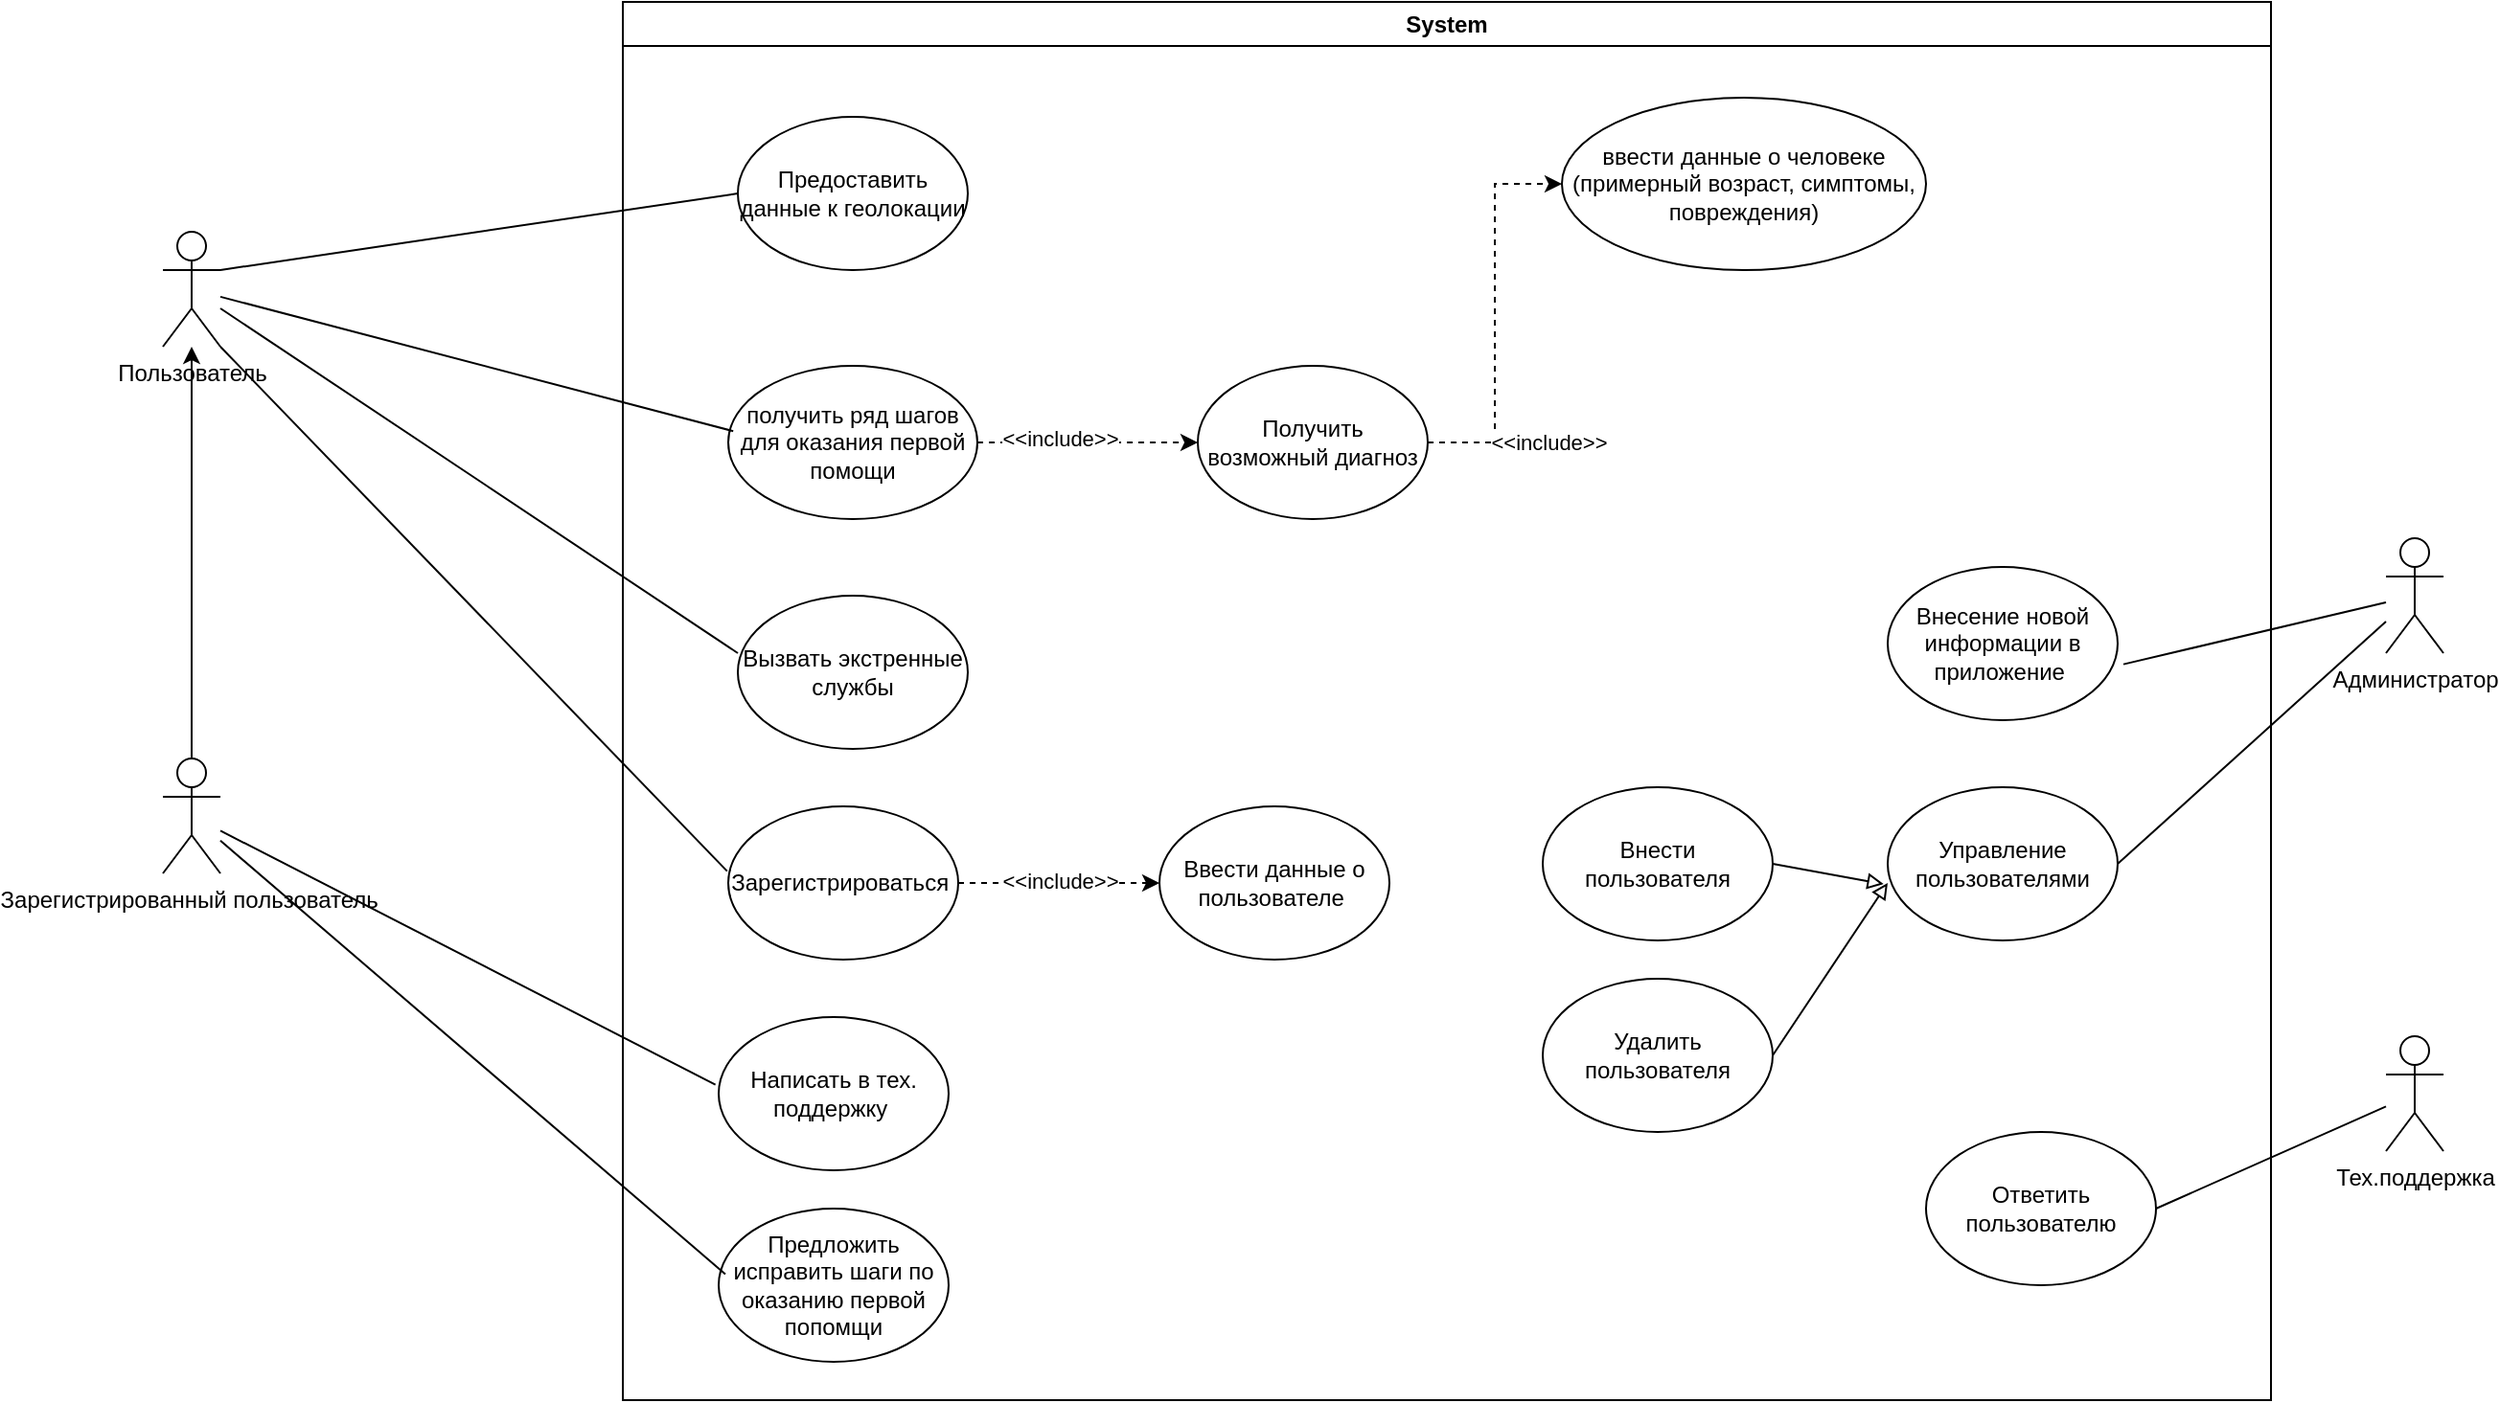 <mxfile version="26.0.3">
  <diagram name="Страница — 1" id="YJ285yF_Hj-oV2c_umj6">
    <mxGraphModel dx="1488" dy="762" grid="1" gridSize="10" guides="1" tooltips="1" connect="1" arrows="1" fold="1" page="1" pageScale="1" pageWidth="827" pageHeight="1169" math="0" shadow="0">
      <root>
        <mxCell id="0" />
        <mxCell id="1" parent="0" />
        <mxCell id="dRO05HRyYeka43NntyVJ-1" value="Пользователь" style="shape=umlActor;verticalLabelPosition=bottom;verticalAlign=top;html=1;outlineConnect=0;" vertex="1" parent="1">
          <mxGeometry x="170" y="250" width="30" height="60" as="geometry" />
        </mxCell>
        <mxCell id="dRO05HRyYeka43NntyVJ-2" value="System" style="swimlane;whiteSpace=wrap;html=1;" vertex="1" parent="1">
          <mxGeometry x="410" y="130" width="860" height="730" as="geometry" />
        </mxCell>
        <mxCell id="dRO05HRyYeka43NntyVJ-9" value="получить ряд шагов для оказания первой помощи" style="ellipse;whiteSpace=wrap;html=1;" vertex="1" parent="dRO05HRyYeka43NntyVJ-2">
          <mxGeometry x="55" y="190" width="130" height="80" as="geometry" />
        </mxCell>
        <mxCell id="dRO05HRyYeka43NntyVJ-11" style="edgeStyle=orthogonalEdgeStyle;rounded=0;orthogonalLoop=1;jettySize=auto;html=1;entryX=0;entryY=0.5;entryDx=0;entryDy=0;dashed=1;" edge="1" parent="dRO05HRyYeka43NntyVJ-2" source="dRO05HRyYeka43NntyVJ-8" target="dRO05HRyYeka43NntyVJ-10">
          <mxGeometry relative="1" as="geometry" />
        </mxCell>
        <mxCell id="dRO05HRyYeka43NntyVJ-13" value="&amp;lt;&amp;lt;include&amp;gt;&amp;gt;" style="edgeLabel;html=1;align=center;verticalAlign=middle;resizable=0;points=[];" vertex="1" connectable="0" parent="dRO05HRyYeka43NntyVJ-11">
          <mxGeometry x="-0.703" y="-4" relative="1" as="geometry">
            <mxPoint x="32" y="-4" as="offset" />
          </mxGeometry>
        </mxCell>
        <mxCell id="dRO05HRyYeka43NntyVJ-8" value="Получить возможный диагноз" style="ellipse;whiteSpace=wrap;html=1;" vertex="1" parent="dRO05HRyYeka43NntyVJ-2">
          <mxGeometry x="300" y="190" width="120" height="80" as="geometry" />
        </mxCell>
        <mxCell id="dRO05HRyYeka43NntyVJ-10" value="ввести данные о человеке (примерный возраст, симптомы, повреждения)" style="ellipse;whiteSpace=wrap;html=1;" vertex="1" parent="dRO05HRyYeka43NntyVJ-2">
          <mxGeometry x="490" y="50" width="190" height="90" as="geometry" />
        </mxCell>
        <mxCell id="dRO05HRyYeka43NntyVJ-18" style="edgeStyle=orthogonalEdgeStyle;rounded=0;orthogonalLoop=1;jettySize=auto;html=1;entryX=0;entryY=0.5;entryDx=0;entryDy=0;dashed=1;" edge="1" parent="dRO05HRyYeka43NntyVJ-2" source="dRO05HRyYeka43NntyVJ-9" target="dRO05HRyYeka43NntyVJ-8">
          <mxGeometry relative="1" as="geometry" />
        </mxCell>
        <mxCell id="dRO05HRyYeka43NntyVJ-20" value="&amp;lt;&amp;lt;include&amp;gt;&amp;gt;" style="edgeLabel;html=1;align=center;verticalAlign=middle;resizable=0;points=[];" vertex="1" connectable="0" parent="dRO05HRyYeka43NntyVJ-18">
          <mxGeometry x="-0.258" y="-4" relative="1" as="geometry">
            <mxPoint y="-6" as="offset" />
          </mxGeometry>
        </mxCell>
        <mxCell id="dRO05HRyYeka43NntyVJ-21" value="Предоставить данные к геолокации" style="ellipse;whiteSpace=wrap;html=1;" vertex="1" parent="dRO05HRyYeka43NntyVJ-2">
          <mxGeometry x="60" y="60" width="120" height="80" as="geometry" />
        </mxCell>
        <mxCell id="dRO05HRyYeka43NntyVJ-22" value="Вызвать экстренные службы" style="ellipse;whiteSpace=wrap;html=1;" vertex="1" parent="dRO05HRyYeka43NntyVJ-2">
          <mxGeometry x="60" y="310" width="120" height="80" as="geometry" />
        </mxCell>
        <mxCell id="dRO05HRyYeka43NntyVJ-28" value="Написать в тех. поддержку&amp;nbsp;" style="ellipse;whiteSpace=wrap;html=1;" vertex="1" parent="dRO05HRyYeka43NntyVJ-2">
          <mxGeometry x="50" y="530" width="120" height="80" as="geometry" />
        </mxCell>
        <mxCell id="dRO05HRyYeka43NntyVJ-29" value="Предложить исправить шаги по оказанию первой попомщи" style="ellipse;whiteSpace=wrap;html=1;" vertex="1" parent="dRO05HRyYeka43NntyVJ-2">
          <mxGeometry x="50" y="630" width="120" height="80" as="geometry" />
        </mxCell>
        <mxCell id="dRO05HRyYeka43NntyVJ-56" value="" style="edgeStyle=orthogonalEdgeStyle;rounded=0;orthogonalLoop=1;jettySize=auto;html=1;dashed=1;" edge="1" parent="dRO05HRyYeka43NntyVJ-2" source="dRO05HRyYeka43NntyVJ-53" target="dRO05HRyYeka43NntyVJ-55">
          <mxGeometry relative="1" as="geometry" />
        </mxCell>
        <mxCell id="dRO05HRyYeka43NntyVJ-57" value="&amp;lt;&amp;lt;include&amp;gt;&amp;gt;" style="edgeLabel;html=1;align=center;verticalAlign=middle;resizable=0;points=[];" vertex="1" connectable="0" parent="dRO05HRyYeka43NntyVJ-56">
          <mxGeometry x="-0.002" y="1" relative="1" as="geometry">
            <mxPoint as="offset" />
          </mxGeometry>
        </mxCell>
        <mxCell id="dRO05HRyYeka43NntyVJ-53" value="Зарегистрироваться&amp;nbsp;" style="ellipse;whiteSpace=wrap;html=1;" vertex="1" parent="dRO05HRyYeka43NntyVJ-2">
          <mxGeometry x="55" y="420" width="120" height="80" as="geometry" />
        </mxCell>
        <mxCell id="dRO05HRyYeka43NntyVJ-55" value="Ввести данные о пользователе&amp;nbsp;" style="ellipse;whiteSpace=wrap;html=1;" vertex="1" parent="dRO05HRyYeka43NntyVJ-2">
          <mxGeometry x="280" y="420" width="120" height="80" as="geometry" />
        </mxCell>
        <mxCell id="dRO05HRyYeka43NntyVJ-26" value="Внесение новой информации в приложение&amp;nbsp;" style="ellipse;whiteSpace=wrap;html=1;" vertex="1" parent="dRO05HRyYeka43NntyVJ-2">
          <mxGeometry x="660" y="295" width="120" height="80" as="geometry" />
        </mxCell>
        <mxCell id="dRO05HRyYeka43NntyVJ-33" value="Ответить пользователю" style="ellipse;whiteSpace=wrap;html=1;" vertex="1" parent="dRO05HRyYeka43NntyVJ-2">
          <mxGeometry x="680" y="590" width="120" height="80" as="geometry" />
        </mxCell>
        <mxCell id="dRO05HRyYeka43NntyVJ-44" value="Управление пользователями" style="ellipse;whiteSpace=wrap;html=1;" vertex="1" parent="dRO05HRyYeka43NntyVJ-2">
          <mxGeometry x="660" y="410" width="120" height="80" as="geometry" />
        </mxCell>
        <mxCell id="dRO05HRyYeka43NntyVJ-46" value="Удалить пользователя" style="ellipse;whiteSpace=wrap;html=1;" vertex="1" parent="dRO05HRyYeka43NntyVJ-2">
          <mxGeometry x="480" y="510" width="120" height="80" as="geometry" />
        </mxCell>
        <mxCell id="dRO05HRyYeka43NntyVJ-47" value="Внести пользователя" style="ellipse;whiteSpace=wrap;html=1;" vertex="1" parent="dRO05HRyYeka43NntyVJ-2">
          <mxGeometry x="480" y="410" width="120" height="80" as="geometry" />
        </mxCell>
        <mxCell id="dRO05HRyYeka43NntyVJ-50" value="" style="endArrow=block;html=1;rounded=0;exitX=1;exitY=0.5;exitDx=0;exitDy=0;entryX=0;entryY=0.625;entryDx=0;entryDy=0;entryPerimeter=0;endFill=0;" edge="1" parent="dRO05HRyYeka43NntyVJ-2" source="dRO05HRyYeka43NntyVJ-46" target="dRO05HRyYeka43NntyVJ-44">
          <mxGeometry width="50" height="50" relative="1" as="geometry">
            <mxPoint x="480" y="710" as="sourcePoint" />
            <mxPoint x="530" y="660" as="targetPoint" />
          </mxGeometry>
        </mxCell>
        <mxCell id="dRO05HRyYeka43NntyVJ-51" value="" style="endArrow=block;html=1;rounded=0;exitX=1;exitY=0.5;exitDx=0;exitDy=0;entryX=-0.018;entryY=0.632;entryDx=0;entryDy=0;entryPerimeter=0;endFill=0;" edge="1" parent="dRO05HRyYeka43NntyVJ-2" source="dRO05HRyYeka43NntyVJ-47" target="dRO05HRyYeka43NntyVJ-44">
          <mxGeometry width="50" height="50" relative="1" as="geometry">
            <mxPoint x="590" y="420" as="sourcePoint" />
            <mxPoint x="640" y="370" as="targetPoint" />
          </mxGeometry>
        </mxCell>
        <mxCell id="dRO05HRyYeka43NntyVJ-25" value="Администратор" style="shape=umlActor;verticalLabelPosition=bottom;verticalAlign=top;html=1;outlineConnect=0;" vertex="1" parent="dRO05HRyYeka43NntyVJ-2">
          <mxGeometry x="920" y="280" width="30" height="60" as="geometry" />
        </mxCell>
        <mxCell id="dRO05HRyYeka43NntyVJ-27" value="" style="endArrow=none;html=1;rounded=0;exitX=1.025;exitY=0.635;exitDx=0;exitDy=0;exitPerimeter=0;" edge="1" parent="dRO05HRyYeka43NntyVJ-2" source="dRO05HRyYeka43NntyVJ-26" target="dRO05HRyYeka43NntyVJ-25">
          <mxGeometry width="50" height="50" relative="1" as="geometry">
            <mxPoint x="500" y="350" as="sourcePoint" />
            <mxPoint x="550" y="300" as="targetPoint" />
          </mxGeometry>
        </mxCell>
        <mxCell id="dRO05HRyYeka43NntyVJ-30" value="Тех.поддержка" style="shape=umlActor;verticalLabelPosition=bottom;verticalAlign=top;html=1;outlineConnect=0;" vertex="1" parent="dRO05HRyYeka43NntyVJ-2">
          <mxGeometry x="920" y="540" width="30" height="60" as="geometry" />
        </mxCell>
        <mxCell id="dRO05HRyYeka43NntyVJ-34" value="" style="endArrow=none;html=1;rounded=0;exitX=1;exitY=0.5;exitDx=0;exitDy=0;" edge="1" parent="dRO05HRyYeka43NntyVJ-2" source="dRO05HRyYeka43NntyVJ-33" target="dRO05HRyYeka43NntyVJ-30">
          <mxGeometry width="50" height="50" relative="1" as="geometry">
            <mxPoint x="600" y="600" as="sourcePoint" />
            <mxPoint x="650" y="550" as="targetPoint" />
          </mxGeometry>
        </mxCell>
        <mxCell id="dRO05HRyYeka43NntyVJ-45" value="" style="endArrow=none;html=1;rounded=0;exitX=1;exitY=0.5;exitDx=0;exitDy=0;" edge="1" parent="dRO05HRyYeka43NntyVJ-2" source="dRO05HRyYeka43NntyVJ-44" target="dRO05HRyYeka43NntyVJ-25">
          <mxGeometry width="50" height="50" relative="1" as="geometry">
            <mxPoint x="790" y="460" as="sourcePoint" />
            <mxPoint x="840" y="410" as="targetPoint" />
          </mxGeometry>
        </mxCell>
        <mxCell id="dRO05HRyYeka43NntyVJ-16" value="" style="endArrow=none;html=1;rounded=0;entryX=0.02;entryY=0.426;entryDx=0;entryDy=0;entryPerimeter=0;" edge="1" parent="1" source="dRO05HRyYeka43NntyVJ-1" target="dRO05HRyYeka43NntyVJ-9">
          <mxGeometry width="50" height="50" relative="1" as="geometry">
            <mxPoint x="280" y="360" as="sourcePoint" />
            <mxPoint x="330" y="310" as="targetPoint" />
          </mxGeometry>
        </mxCell>
        <mxCell id="dRO05HRyYeka43NntyVJ-23" value="" style="endArrow=none;html=1;rounded=0;entryX=0;entryY=0.5;entryDx=0;entryDy=0;exitX=1;exitY=0.333;exitDx=0;exitDy=0;exitPerimeter=0;" edge="1" parent="1" source="dRO05HRyYeka43NntyVJ-1" target="dRO05HRyYeka43NntyVJ-21">
          <mxGeometry width="50" height="50" relative="1" as="geometry">
            <mxPoint x="320" y="280" as="sourcePoint" />
            <mxPoint x="370" y="230" as="targetPoint" />
          </mxGeometry>
        </mxCell>
        <mxCell id="dRO05HRyYeka43NntyVJ-24" value="" style="endArrow=none;html=1;rounded=0;entryX=0;entryY=0.375;entryDx=0;entryDy=0;entryPerimeter=0;" edge="1" parent="1" source="dRO05HRyYeka43NntyVJ-1" target="dRO05HRyYeka43NntyVJ-22">
          <mxGeometry width="50" height="50" relative="1" as="geometry">
            <mxPoint x="200" y="450" as="sourcePoint" />
            <mxPoint x="250" y="400" as="targetPoint" />
          </mxGeometry>
        </mxCell>
        <mxCell id="dRO05HRyYeka43NntyVJ-40" style="edgeStyle=orthogonalEdgeStyle;rounded=0;orthogonalLoop=1;jettySize=auto;html=1;" edge="1" parent="1" source="dRO05HRyYeka43NntyVJ-35" target="dRO05HRyYeka43NntyVJ-1">
          <mxGeometry relative="1" as="geometry" />
        </mxCell>
        <mxCell id="dRO05HRyYeka43NntyVJ-35" value="Зарегистрированный пользователь&amp;nbsp;" style="shape=umlActor;verticalLabelPosition=bottom;verticalAlign=top;html=1;outlineConnect=0;" vertex="1" parent="1">
          <mxGeometry x="170" y="525" width="30" height="60" as="geometry" />
        </mxCell>
        <mxCell id="dRO05HRyYeka43NntyVJ-41" value="" style="endArrow=none;html=1;rounded=0;entryX=0.029;entryY=0.428;entryDx=0;entryDy=0;entryPerimeter=0;" edge="1" parent="1" source="dRO05HRyYeka43NntyVJ-35" target="dRO05HRyYeka43NntyVJ-29">
          <mxGeometry width="50" height="50" relative="1" as="geometry">
            <mxPoint x="320" y="640" as="sourcePoint" />
            <mxPoint x="370" y="590" as="targetPoint" />
          </mxGeometry>
        </mxCell>
        <mxCell id="dRO05HRyYeka43NntyVJ-42" value="" style="endArrow=none;html=1;rounded=0;entryX=-0.014;entryY=0.442;entryDx=0;entryDy=0;entryPerimeter=0;" edge="1" parent="1" source="dRO05HRyYeka43NntyVJ-35" target="dRO05HRyYeka43NntyVJ-28">
          <mxGeometry width="50" height="50" relative="1" as="geometry">
            <mxPoint x="310" y="580" as="sourcePoint" />
            <mxPoint x="360" y="530" as="targetPoint" />
          </mxGeometry>
        </mxCell>
        <mxCell id="dRO05HRyYeka43NntyVJ-54" value="" style="endArrow=none;html=1;rounded=0;entryX=1;entryY=1;entryDx=0;entryDy=0;entryPerimeter=0;exitX=-0.005;exitY=0.423;exitDx=0;exitDy=0;exitPerimeter=0;" edge="1" parent="1" source="dRO05HRyYeka43NntyVJ-53" target="dRO05HRyYeka43NntyVJ-1">
          <mxGeometry width="50" height="50" relative="1" as="geometry">
            <mxPoint x="260" y="500" as="sourcePoint" />
            <mxPoint x="310" y="450" as="targetPoint" />
          </mxGeometry>
        </mxCell>
      </root>
    </mxGraphModel>
  </diagram>
</mxfile>

